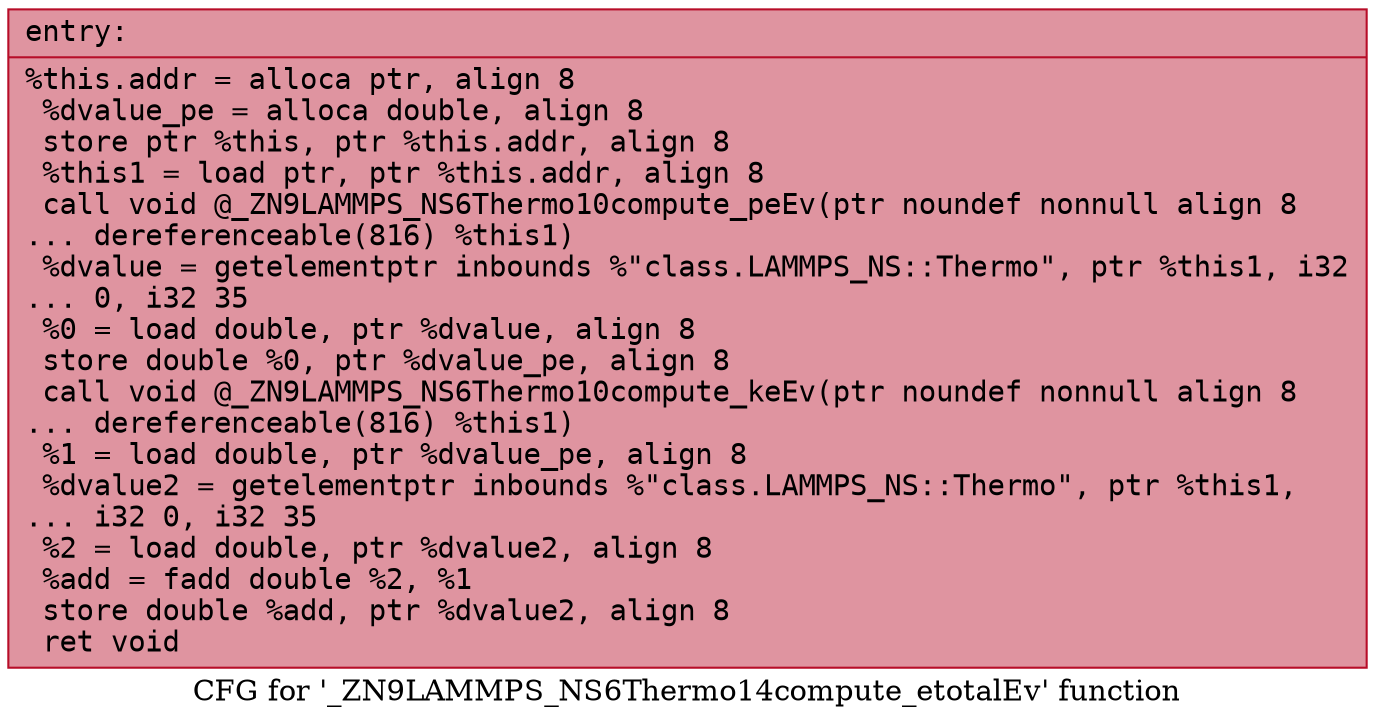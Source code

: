 digraph "CFG for '_ZN9LAMMPS_NS6Thermo14compute_etotalEv' function" {
	label="CFG for '_ZN9LAMMPS_NS6Thermo14compute_etotalEv' function";

	Node0x55bd404ce370 [shape=record,color="#b70d28ff", style=filled, fillcolor="#b70d2870" fontname="Courier",label="{entry:\l|  %this.addr = alloca ptr, align 8\l  %dvalue_pe = alloca double, align 8\l  store ptr %this, ptr %this.addr, align 8\l  %this1 = load ptr, ptr %this.addr, align 8\l  call void @_ZN9LAMMPS_NS6Thermo10compute_peEv(ptr noundef nonnull align 8\l... dereferenceable(816) %this1)\l  %dvalue = getelementptr inbounds %\"class.LAMMPS_NS::Thermo\", ptr %this1, i32\l... 0, i32 35\l  %0 = load double, ptr %dvalue, align 8\l  store double %0, ptr %dvalue_pe, align 8\l  call void @_ZN9LAMMPS_NS6Thermo10compute_keEv(ptr noundef nonnull align 8\l... dereferenceable(816) %this1)\l  %1 = load double, ptr %dvalue_pe, align 8\l  %dvalue2 = getelementptr inbounds %\"class.LAMMPS_NS::Thermo\", ptr %this1,\l... i32 0, i32 35\l  %2 = load double, ptr %dvalue2, align 8\l  %add = fadd double %2, %1\l  store double %add, ptr %dvalue2, align 8\l  ret void\l}"];
}
